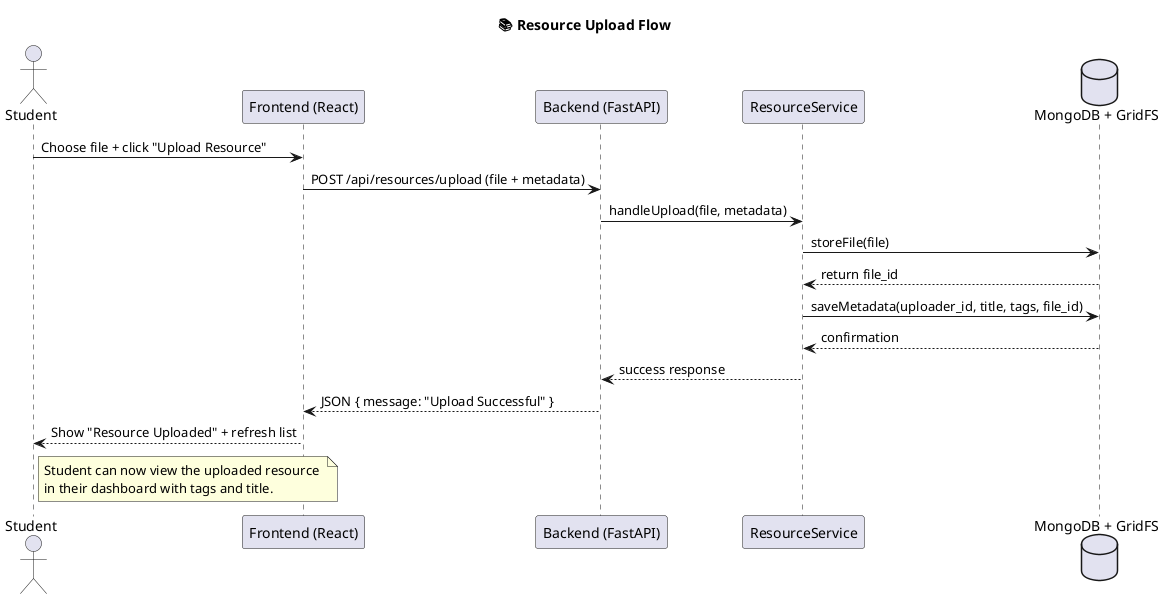 @startuml ResourceUploadFlow
title 📚 Resource Upload Flow

actor Student
participant "Frontend (React)" as FE
participant "Backend (FastAPI)" as BE
participant "ResourceService" as RS
database "MongoDB + GridFS" as DB

Student -> FE : Choose file + click "Upload Resource"
FE -> BE : POST /api/resources/upload (file + metadata)
BE -> RS : handleUpload(file, metadata)
RS -> DB : storeFile(file)
DB --> RS : return file_id
RS -> DB : saveMetadata(uploader_id, title, tags, file_id)
DB --> RS : confirmation
RS --> BE : success response
BE --> FE : JSON { message: "Upload Successful" }
FE --> Student : Show "Resource Uploaded" + refresh list

note right of Student
Student can now view the uploaded resource 
in their dashboard with tags and title.
end note

@enduml
